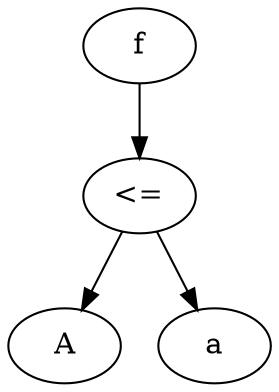 digraph G {
n0;
n0 -> n1;
n1;
n1 -> n2;
n1 -> n3;
n2;
n2 [label="A"];
n3;
n3 [label="a"];
n1 [label="<="];
n0 [label="f"];

}